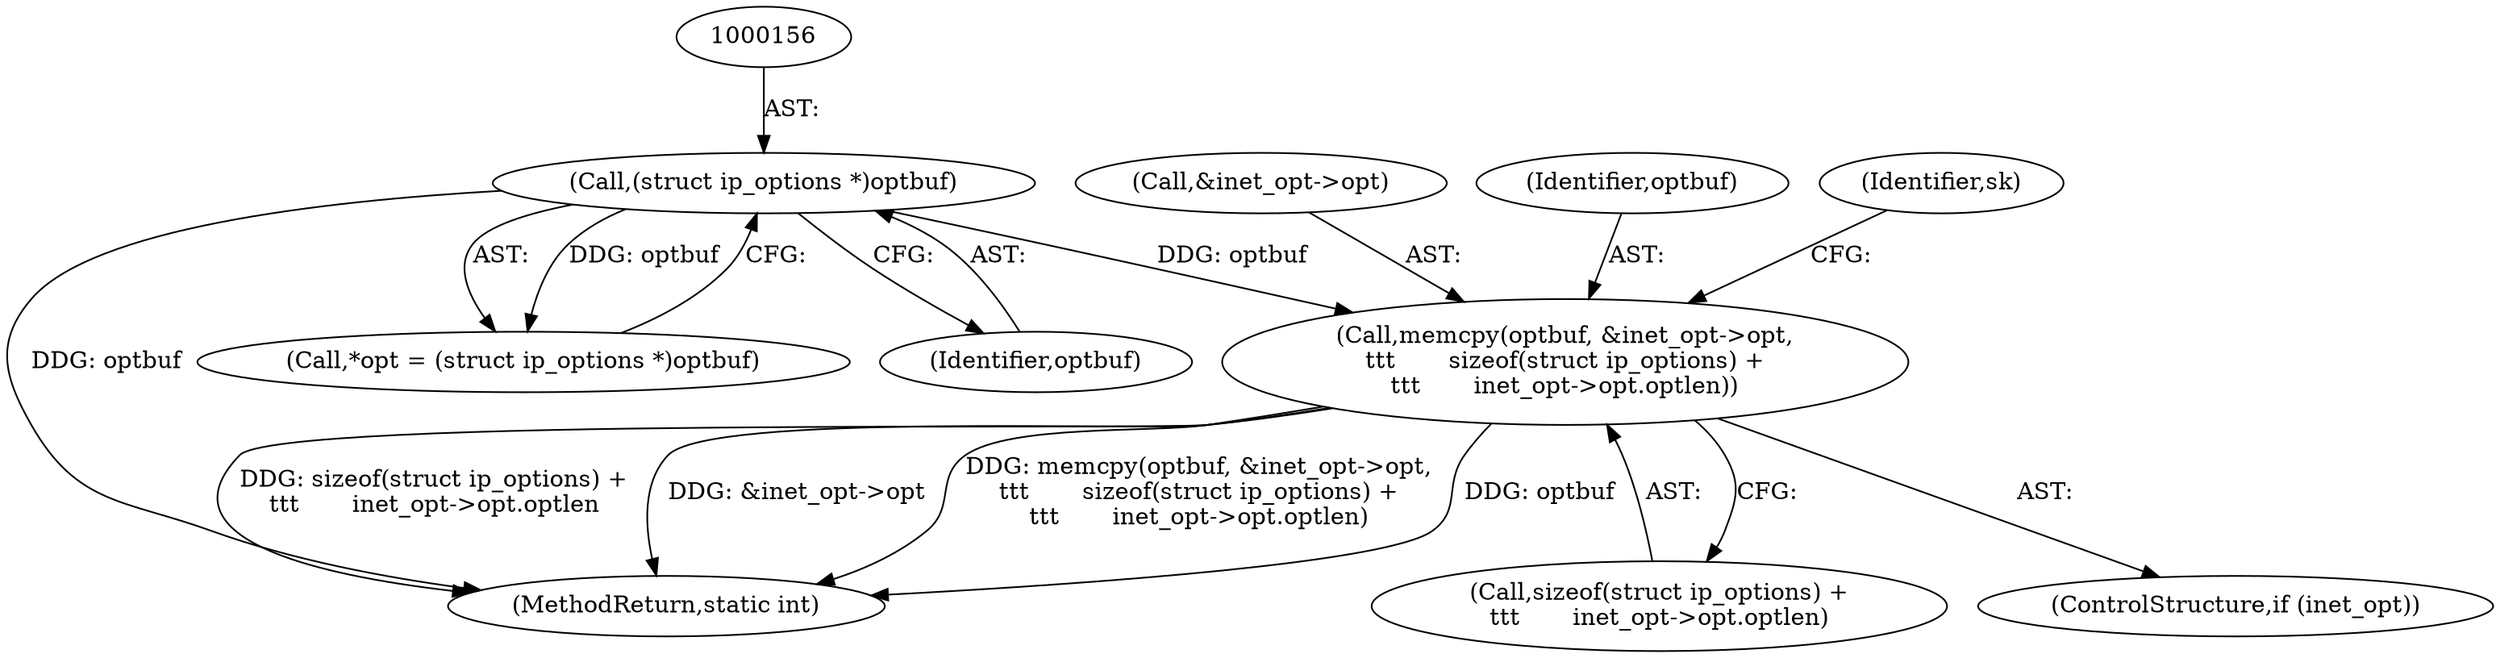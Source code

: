 digraph "0_linux_f6d8bd051c391c1c0458a30b2a7abcd939329259_25@API" {
"1000174" [label="(Call,memcpy(optbuf, &inet_opt->opt,\n\t\t\t       sizeof(struct ip_options) +\n\t\t\t       inet_opt->opt.optlen))"];
"1000155" [label="(Call,(struct ip_options *)optbuf)"];
"1000176" [label="(Call,&inet_opt->opt)"];
"1000175" [label="(Identifier,optbuf)"];
"1000157" [label="(Identifier,optbuf)"];
"1000180" [label="(Call,sizeof(struct ip_options) +\n\t\t\t       inet_opt->opt.optlen)"];
"1000706" [label="(MethodReturn,static int)"];
"1000189" [label="(Identifier,sk)"];
"1000153" [label="(Call,*opt = (struct ip_options *)optbuf)"];
"1000174" [label="(Call,memcpy(optbuf, &inet_opt->opt,\n\t\t\t       sizeof(struct ip_options) +\n\t\t\t       inet_opt->opt.optlen))"];
"1000155" [label="(Call,(struct ip_options *)optbuf)"];
"1000172" [label="(ControlStructure,if (inet_opt))"];
"1000174" -> "1000172"  [label="AST: "];
"1000174" -> "1000180"  [label="CFG: "];
"1000175" -> "1000174"  [label="AST: "];
"1000176" -> "1000174"  [label="AST: "];
"1000180" -> "1000174"  [label="AST: "];
"1000189" -> "1000174"  [label="CFG: "];
"1000174" -> "1000706"  [label="DDG: sizeof(struct ip_options) +\n\t\t\t       inet_opt->opt.optlen"];
"1000174" -> "1000706"  [label="DDG: &inet_opt->opt"];
"1000174" -> "1000706"  [label="DDG: memcpy(optbuf, &inet_opt->opt,\n\t\t\t       sizeof(struct ip_options) +\n\t\t\t       inet_opt->opt.optlen)"];
"1000174" -> "1000706"  [label="DDG: optbuf"];
"1000155" -> "1000174"  [label="DDG: optbuf"];
"1000155" -> "1000153"  [label="AST: "];
"1000155" -> "1000157"  [label="CFG: "];
"1000156" -> "1000155"  [label="AST: "];
"1000157" -> "1000155"  [label="AST: "];
"1000153" -> "1000155"  [label="CFG: "];
"1000155" -> "1000706"  [label="DDG: optbuf"];
"1000155" -> "1000153"  [label="DDG: optbuf"];
}
